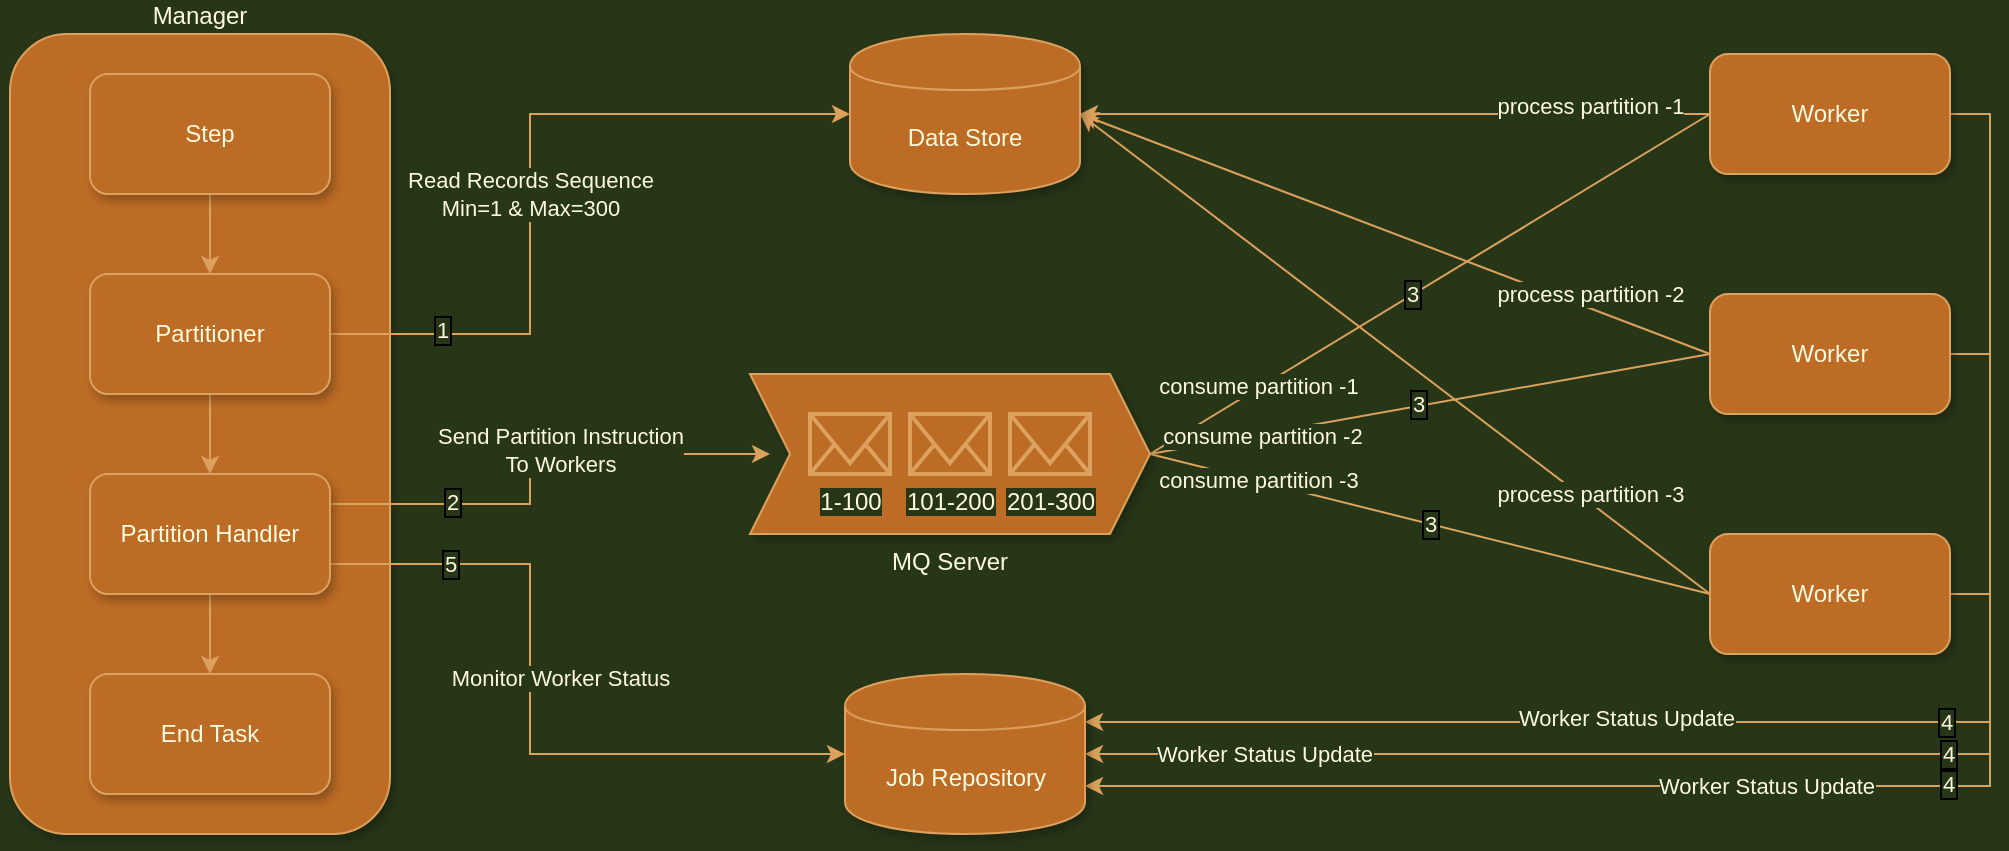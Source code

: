 <mxfile version="14.7.6" type="github">
  <diagram id="N8ujg134AY5-pSwGKWIb" name="Page-1">
    <mxGraphModel dx="2560" dy="1018" grid="1" gridSize="10" guides="1" tooltips="1" connect="1" arrows="1" fold="1" page="1" pageScale="1" pageWidth="1100" pageHeight="850" background="#283618" math="0" shadow="0">
      <root>
        <mxCell id="0" />
        <mxCell id="1" parent="0" />
        <mxCell id="v06ttbZFg-mQVMNtXIl2-1" value="Manager" style="rounded=1;whiteSpace=wrap;html=1;shadow=1;labelPosition=center;verticalLabelPosition=top;align=center;verticalAlign=bottom;labelBorderColor=none;fillColor=#BC6C25;strokeColor=#DDA15E;fontColor=#FEFAE0;" parent="1" vertex="1">
          <mxGeometry x="-1040" y="210" width="190" height="400" as="geometry" />
        </mxCell>
        <mxCell id="v06ttbZFg-mQVMNtXIl2-20" style="rounded=0;comic=0;orthogonalLoop=1;jettySize=auto;html=1;entryX=1;entryY=0.3;entryDx=0;entryDy=0;exitX=1;exitY=0.5;exitDx=0;exitDy=0;edgeStyle=orthogonalEdgeStyle;labelBorderColor=none;labelBackgroundColor=#283618;strokeColor=#DDA15E;fontColor=#FEFAE0;" parent="1" source="v06ttbZFg-mQVMNtXIl2-2" target="v06ttbZFg-mQVMNtXIl2-18" edge="1">
          <mxGeometry relative="1" as="geometry" />
        </mxCell>
        <mxCell id="uHiuThIKs9ukPwsspp7C-18" value="Worker Status Update" style="edgeLabel;html=1;align=center;verticalAlign=middle;resizable=0;points=[];labelBorderColor=none;labelBackgroundColor=#283618;fontColor=#FEFAE0;" parent="v06ttbZFg-mQVMNtXIl2-20" vertex="1" connectable="0">
          <mxGeometry x="0.303" y="-2" relative="1" as="geometry">
            <mxPoint as="offset" />
          </mxGeometry>
        </mxCell>
        <mxCell id="uHiuThIKs9ukPwsspp7C-51" value="4" style="edgeLabel;html=1;align=center;verticalAlign=middle;resizable=0;points=[];labelBorderColor=#000000;labelBackgroundColor=#283618;fontColor=#FEFAE0;" parent="v06ttbZFg-mQVMNtXIl2-20" vertex="1" connectable="0">
          <mxGeometry x="-0.108" relative="1" as="geometry">
            <mxPoint as="offset" />
          </mxGeometry>
        </mxCell>
        <mxCell id="uHiuThIKs9ukPwsspp7C-23" style="edgeStyle=none;rounded=0;comic=0;orthogonalLoop=1;jettySize=auto;html=1;entryX=1;entryY=0.5;entryDx=0;entryDy=0;startArrow=none;startFill=0;endArrow=classic;endFill=1;fillColor=#BC6C25;strokeColor=#DDA15E;labelBorderColor=none;labelBackgroundColor=#283618;fontColor=#FEFAE0;" parent="1" source="v06ttbZFg-mQVMNtXIl2-2" target="uHiuThIKs9ukPwsspp7C-5" edge="1">
          <mxGeometry relative="1" as="geometry" />
        </mxCell>
        <mxCell id="uHiuThIKs9ukPwsspp7C-29" value="process partition -1" style="edgeLabel;html=1;align=center;verticalAlign=middle;resizable=0;points=[];labelBorderColor=none;labelBackgroundColor=#283618;fontColor=#FEFAE0;" parent="uHiuThIKs9ukPwsspp7C-23" vertex="1" connectable="0">
          <mxGeometry x="-0.107" y="-4" relative="1" as="geometry">
            <mxPoint x="80.57" as="offset" />
          </mxGeometry>
        </mxCell>
        <mxCell id="v06ttbZFg-mQVMNtXIl2-2" value="Worker" style="rounded=1;whiteSpace=wrap;html=1;labelBorderColor=none;shadow=1;fillColor=#BC6C25;strokeColor=#DDA15E;fontColor=#FEFAE0;" parent="1" vertex="1">
          <mxGeometry x="-190" y="220" width="120" height="60" as="geometry" />
        </mxCell>
        <mxCell id="v06ttbZFg-mQVMNtXIl2-22" style="rounded=0;comic=0;orthogonalLoop=1;jettySize=auto;html=1;entryX=1;entryY=0.7;entryDx=0;entryDy=0;exitX=1;exitY=0.5;exitDx=0;exitDy=0;edgeStyle=orthogonalEdgeStyle;labelBorderColor=none;labelBackgroundColor=#283618;strokeColor=#DDA15E;fontColor=#FEFAE0;" parent="1" source="v06ttbZFg-mQVMNtXIl2-3" target="v06ttbZFg-mQVMNtXIl2-18" edge="1">
          <mxGeometry relative="1" as="geometry" />
        </mxCell>
        <mxCell id="uHiuThIKs9ukPwsspp7C-46" value="Worker Status Update" style="edgeLabel;html=1;align=center;verticalAlign=middle;resizable=0;points=[];labelBorderColor=none;labelBackgroundColor=#283618;fontColor=#FEFAE0;" parent="v06ttbZFg-mQVMNtXIl2-22" vertex="1" connectable="0">
          <mxGeometry x="0.011" relative="1" as="geometry">
            <mxPoint as="offset" />
          </mxGeometry>
        </mxCell>
        <mxCell id="uHiuThIKs9ukPwsspp7C-53" value="4" style="edgeLabel;html=1;align=center;verticalAlign=middle;resizable=0;points=[];labelBorderColor=#000000;labelBackgroundColor=#283618;fontColor=#FEFAE0;" parent="v06ttbZFg-mQVMNtXIl2-22" vertex="1" connectable="0">
          <mxGeometry x="-0.253" y="-1" relative="1" as="geometry">
            <mxPoint as="offset" />
          </mxGeometry>
        </mxCell>
        <mxCell id="uHiuThIKs9ukPwsspp7C-24" style="edgeStyle=none;rounded=0;comic=0;orthogonalLoop=1;jettySize=auto;html=1;entryX=1;entryY=0.5;entryDx=0;entryDy=0;startArrow=none;startFill=0;endArrow=classic;endFill=1;exitX=0;exitY=0.5;exitDx=0;exitDy=0;fillColor=#BC6C25;strokeColor=#DDA15E;labelBorderColor=none;labelBackgroundColor=#283618;fontColor=#FEFAE0;" parent="1" source="v06ttbZFg-mQVMNtXIl2-3" target="uHiuThIKs9ukPwsspp7C-5" edge="1">
          <mxGeometry relative="1" as="geometry" />
        </mxCell>
        <mxCell id="uHiuThIKs9ukPwsspp7C-30" value="process partition -2" style="edgeLabel;html=1;align=center;verticalAlign=middle;resizable=0;points=[];labelBorderColor=none;labelBackgroundColor=#283618;fontColor=#FEFAE0;" parent="uHiuThIKs9ukPwsspp7C-24" vertex="1" connectable="0">
          <mxGeometry x="-0.092" y="-1" relative="1" as="geometry">
            <mxPoint x="82.75" y="25.45" as="offset" />
          </mxGeometry>
        </mxCell>
        <mxCell id="v06ttbZFg-mQVMNtXIl2-3" value="Worker" style="rounded=1;whiteSpace=wrap;html=1;labelBorderColor=none;shadow=1;fillColor=#BC6C25;strokeColor=#DDA15E;fontColor=#FEFAE0;" parent="1" vertex="1">
          <mxGeometry x="-190" y="340" width="120" height="60" as="geometry" />
        </mxCell>
        <mxCell id="v06ttbZFg-mQVMNtXIl2-23" style="rounded=0;comic=0;orthogonalLoop=1;jettySize=auto;html=1;entryX=1;entryY=0.5;entryDx=0;entryDy=0;exitX=1;exitY=0.5;exitDx=0;exitDy=0;elbow=vertical;edgeStyle=orthogonalEdgeStyle;labelBorderColor=none;labelBackgroundColor=#283618;strokeColor=#DDA15E;fontColor=#FEFAE0;" parent="1" source="v06ttbZFg-mQVMNtXIl2-4" target="v06ttbZFg-mQVMNtXIl2-18" edge="1">
          <mxGeometry relative="1" as="geometry" />
        </mxCell>
        <mxCell id="uHiuThIKs9ukPwsspp7C-45" value="Worker Status Update" style="edgeLabel;html=1;align=center;verticalAlign=middle;resizable=0;points=[];labelBorderColor=none;labelBackgroundColor=#283618;fontColor=#FEFAE0;" parent="v06ttbZFg-mQVMNtXIl2-23" vertex="1" connectable="0">
          <mxGeometry x="0.678" relative="1" as="geometry">
            <mxPoint as="offset" />
          </mxGeometry>
        </mxCell>
        <mxCell id="uHiuThIKs9ukPwsspp7C-52" value="4" style="edgeLabel;html=1;align=center;verticalAlign=middle;resizable=0;points=[];labelBorderColor=#000000;labelBackgroundColor=#283618;fontColor=#FEFAE0;" parent="v06ttbZFg-mQVMNtXIl2-23" vertex="1" connectable="0">
          <mxGeometry x="-0.562" relative="1" as="geometry">
            <mxPoint as="offset" />
          </mxGeometry>
        </mxCell>
        <mxCell id="uHiuThIKs9ukPwsspp7C-25" style="edgeStyle=none;rounded=0;comic=0;orthogonalLoop=1;jettySize=auto;html=1;entryX=1;entryY=0.5;entryDx=0;entryDy=0;startArrow=none;startFill=0;endArrow=classic;endFill=1;exitX=0;exitY=0.5;exitDx=0;exitDy=0;fillColor=#BC6C25;strokeColor=#DDA15E;labelBorderColor=none;labelBackgroundColor=#283618;fontColor=#FEFAE0;" parent="1" source="v06ttbZFg-mQVMNtXIl2-4" target="uHiuThIKs9ukPwsspp7C-5" edge="1">
          <mxGeometry relative="1" as="geometry">
            <mxPoint x="-210" y="550" as="sourcePoint" />
          </mxGeometry>
        </mxCell>
        <mxCell id="uHiuThIKs9ukPwsspp7C-31" value="process partition -3" style="edgeLabel;html=1;align=center;verticalAlign=middle;resizable=0;points=[];labelBorderColor=none;labelBackgroundColor=#283618;fontColor=#FEFAE0;" parent="uHiuThIKs9ukPwsspp7C-25" vertex="1" connectable="0">
          <mxGeometry x="0.072" y="2" relative="1" as="geometry">
            <mxPoint x="109.84" y="76.89" as="offset" />
          </mxGeometry>
        </mxCell>
        <mxCell id="v06ttbZFg-mQVMNtXIl2-4" value="Worker" style="rounded=1;whiteSpace=wrap;html=1;labelBorderColor=none;shadow=1;fillColor=#BC6C25;strokeColor=#DDA15E;fontColor=#FEFAE0;" parent="1" vertex="1">
          <mxGeometry x="-190" y="460" width="120" height="60" as="geometry" />
        </mxCell>
        <mxCell id="v06ttbZFg-mQVMNtXIl2-8" style="edgeStyle=orthogonalEdgeStyle;rounded=0;orthogonalLoop=1;jettySize=auto;html=1;labelBorderColor=none;labelBackgroundColor=#283618;strokeColor=#DDA15E;fontColor=#FEFAE0;" parent="1" source="v06ttbZFg-mQVMNtXIl2-5" target="v06ttbZFg-mQVMNtXIl2-6" edge="1">
          <mxGeometry relative="1" as="geometry" />
        </mxCell>
        <mxCell id="v06ttbZFg-mQVMNtXIl2-5" value="Step" style="rounded=1;whiteSpace=wrap;html=1;labelBorderColor=none;shadow=1;fillColor=#BC6C25;strokeColor=#DDA15E;fontColor=#FEFAE0;" parent="1" vertex="1">
          <mxGeometry x="-1000" y="230" width="120" height="60" as="geometry" />
        </mxCell>
        <mxCell id="v06ttbZFg-mQVMNtXIl2-9" style="edgeStyle=orthogonalEdgeStyle;rounded=0;orthogonalLoop=1;jettySize=auto;html=1;labelBorderColor=none;labelBackgroundColor=#283618;strokeColor=#DDA15E;fontColor=#FEFAE0;" parent="1" source="v06ttbZFg-mQVMNtXIl2-6" target="v06ttbZFg-mQVMNtXIl2-7" edge="1">
          <mxGeometry relative="1" as="geometry" />
        </mxCell>
        <mxCell id="uHiuThIKs9ukPwsspp7C-6" style="edgeStyle=orthogonalEdgeStyle;rounded=0;comic=0;orthogonalLoop=1;jettySize=auto;html=1;entryX=0;entryY=0.5;entryDx=0;entryDy=0;labelBorderColor=none;labelBackgroundColor=#283618;strokeColor=#DDA15E;fontColor=#FEFAE0;" parent="1" source="v06ttbZFg-mQVMNtXIl2-6" target="uHiuThIKs9ukPwsspp7C-5" edge="1">
          <mxGeometry relative="1" as="geometry">
            <Array as="points">
              <mxPoint x="-780" y="360" />
              <mxPoint x="-780" y="250" />
            </Array>
          </mxGeometry>
        </mxCell>
        <mxCell id="uHiuThIKs9ukPwsspp7C-7" value="Read Records Sequence&lt;br&gt;Min=1 &amp;amp; Max=300" style="edgeLabel;html=1;align=center;verticalAlign=middle;resizable=0;points=[];labelBorderColor=none;labelBackgroundColor=#283618;fontColor=#FEFAE0;" parent="uHiuThIKs9ukPwsspp7C-6" vertex="1" connectable="0">
          <mxGeometry x="0.489" relative="1" as="geometry">
            <mxPoint x="-65.43" y="40" as="offset" />
          </mxGeometry>
        </mxCell>
        <mxCell id="uHiuThIKs9ukPwsspp7C-47" value="1" style="edgeLabel;html=1;align=center;verticalAlign=middle;resizable=0;points=[];labelBorderColor=#000000;labelBackgroundColor=#283618;fontColor=#FEFAE0;" parent="uHiuThIKs9ukPwsspp7C-6" vertex="1" connectable="0">
          <mxGeometry x="-0.701" y="2" relative="1" as="geometry">
            <mxPoint as="offset" />
          </mxGeometry>
        </mxCell>
        <mxCell id="v06ttbZFg-mQVMNtXIl2-6" value="Partitioner" style="rounded=1;whiteSpace=wrap;html=1;labelBorderColor=none;shadow=1;fillColor=#BC6C25;strokeColor=#DDA15E;fontColor=#FEFAE0;" parent="1" vertex="1">
          <mxGeometry x="-1000" y="330" width="120" height="60" as="geometry" />
        </mxCell>
        <mxCell id="v06ttbZFg-mQVMNtXIl2-13" style="edgeStyle=orthogonalEdgeStyle;rounded=0;orthogonalLoop=1;jettySize=auto;html=1;comic=0;entryX=0.05;entryY=0.5;entryDx=0;entryDy=0;entryPerimeter=0;labelBorderColor=none;exitX=1;exitY=0.25;exitDx=0;exitDy=0;labelBackgroundColor=#283618;strokeColor=#DDA15E;fontColor=#FEFAE0;" parent="1" source="v06ttbZFg-mQVMNtXIl2-7" target="uHiuThIKs9ukPwsspp7C-9" edge="1">
          <mxGeometry relative="1" as="geometry">
            <mxPoint x="-650" y="470" as="targetPoint" />
            <Array as="points">
              <mxPoint x="-780" y="445" />
              <mxPoint x="-780" y="420" />
            </Array>
          </mxGeometry>
        </mxCell>
        <mxCell id="uHiuThIKs9ukPwsspp7C-15" value="Send Partition Instruction&lt;br&gt;To Workers" style="edgeLabel;html=1;align=center;verticalAlign=middle;resizable=0;points=[];labelBorderColor=none;labelBackgroundColor=#283618;fontColor=#FEFAE0;" parent="v06ttbZFg-mQVMNtXIl2-13" vertex="1" connectable="0">
          <mxGeometry x="-0.17" y="-1" relative="1" as="geometry">
            <mxPoint x="14" y="-26.03" as="offset" />
          </mxGeometry>
        </mxCell>
        <mxCell id="uHiuThIKs9ukPwsspp7C-48" value="2" style="edgeLabel;html=1;align=center;verticalAlign=middle;resizable=0;points=[];labelBorderColor=#000000;labelBackgroundColor=#283618;fontColor=#FEFAE0;" parent="v06ttbZFg-mQVMNtXIl2-13" vertex="1" connectable="0">
          <mxGeometry x="-0.507" y="1" relative="1" as="geometry">
            <mxPoint as="offset" />
          </mxGeometry>
        </mxCell>
        <mxCell id="uHiuThIKs9ukPwsspp7C-4" style="edgeStyle=orthogonalEdgeStyle;rounded=0;comic=0;orthogonalLoop=1;jettySize=auto;html=1;labelBorderColor=none;labelBackgroundColor=#283618;strokeColor=#DDA15E;fontColor=#FEFAE0;" parent="1" source="v06ttbZFg-mQVMNtXIl2-7" target="uHiuThIKs9ukPwsspp7C-3" edge="1">
          <mxGeometry relative="1" as="geometry" />
        </mxCell>
        <mxCell id="uHiuThIKs9ukPwsspp7C-16" style="edgeStyle=orthogonalEdgeStyle;rounded=0;comic=0;orthogonalLoop=1;jettySize=auto;html=1;entryX=0;entryY=0.5;entryDx=0;entryDy=0;elbow=vertical;labelBorderColor=none;exitX=1;exitY=0.75;exitDx=0;exitDy=0;labelBackgroundColor=#283618;strokeColor=#DDA15E;fontColor=#FEFAE0;" parent="1" source="v06ttbZFg-mQVMNtXIl2-7" target="v06ttbZFg-mQVMNtXIl2-18" edge="1">
          <mxGeometry relative="1" as="geometry">
            <Array as="points">
              <mxPoint x="-780" y="475" />
              <mxPoint x="-780" y="570" />
            </Array>
          </mxGeometry>
        </mxCell>
        <mxCell id="uHiuThIKs9ukPwsspp7C-17" value="Monitor Worker Status" style="edgeLabel;html=1;align=center;verticalAlign=middle;resizable=0;points=[];labelBorderColor=none;labelBackgroundColor=#283618;fontColor=#FEFAE0;" parent="uHiuThIKs9ukPwsspp7C-16" vertex="1" connectable="0">
          <mxGeometry x="-0.028" y="5" relative="1" as="geometry">
            <mxPoint x="9.43" y="-15" as="offset" />
          </mxGeometry>
        </mxCell>
        <mxCell id="uHiuThIKs9ukPwsspp7C-54" value="5" style="edgeLabel;html=1;align=center;verticalAlign=middle;resizable=0;points=[];labelBorderColor=#000000;labelBackgroundColor=#283618;fontColor=#FEFAE0;" parent="uHiuThIKs9ukPwsspp7C-16" vertex="1" connectable="0">
          <mxGeometry x="-0.66" relative="1" as="geometry">
            <mxPoint as="offset" />
          </mxGeometry>
        </mxCell>
        <mxCell id="v06ttbZFg-mQVMNtXIl2-7" value="Partition Handler" style="rounded=1;whiteSpace=wrap;html=1;labelBorderColor=none;shadow=1;fillColor=#BC6C25;strokeColor=#DDA15E;fontColor=#FEFAE0;" parent="1" vertex="1">
          <mxGeometry x="-1000" y="430" width="120" height="60" as="geometry" />
        </mxCell>
        <mxCell id="v06ttbZFg-mQVMNtXIl2-15" style="rounded=0;comic=0;orthogonalLoop=1;jettySize=auto;html=1;entryX=0;entryY=0.5;entryDx=0;entryDy=0;exitX=1;exitY=0.5;exitDx=0;exitDy=0;endArrow=none;endFill=0;startArrow=none;startFill=0;fillColor=#BC6C25;strokeColor=#DDA15E;labelBorderColor=none;labelBackgroundColor=#283618;fontColor=#FEFAE0;" parent="1" source="uHiuThIKs9ukPwsspp7C-9" target="v06ttbZFg-mQVMNtXIl2-2" edge="1">
          <mxGeometry relative="1" as="geometry">
            <mxPoint x="-500" y="470" as="sourcePoint" />
          </mxGeometry>
        </mxCell>
        <mxCell id="uHiuThIKs9ukPwsspp7C-34" value="consume partition -1" style="edgeLabel;html=1;align=center;verticalAlign=middle;resizable=0;points=[];labelBorderColor=none;labelBackgroundColor=#283618;fontColor=#FEFAE0;" parent="v06ttbZFg-mQVMNtXIl2-15" vertex="1" connectable="0">
          <mxGeometry x="-0.613" y="1" relative="1" as="geometry">
            <mxPoint as="offset" />
          </mxGeometry>
        </mxCell>
        <mxCell id="uHiuThIKs9ukPwsspp7C-49" value="3" style="edgeLabel;html=1;align=center;verticalAlign=middle;resizable=0;points=[];labelBorderColor=#000000;labelBackgroundColor=#283618;fontColor=#FEFAE0;" parent="v06ttbZFg-mQVMNtXIl2-15" vertex="1" connectable="0">
          <mxGeometry x="-0.066" y="1" relative="1" as="geometry">
            <mxPoint as="offset" />
          </mxGeometry>
        </mxCell>
        <mxCell id="v06ttbZFg-mQVMNtXIl2-16" style="rounded=0;comic=0;orthogonalLoop=1;jettySize=auto;html=1;entryX=0;entryY=0.5;entryDx=0;entryDy=0;exitX=1;exitY=0.5;exitDx=0;exitDy=0;endArrow=none;endFill=0;startArrow=none;startFill=0;fillColor=#BC6C25;strokeColor=#DDA15E;labelBorderColor=none;labelBackgroundColor=#283618;fontColor=#FEFAE0;" parent="1" source="uHiuThIKs9ukPwsspp7C-9" target="v06ttbZFg-mQVMNtXIl2-3" edge="1">
          <mxGeometry relative="1" as="geometry">
            <mxPoint x="-500" y="470" as="sourcePoint" />
          </mxGeometry>
        </mxCell>
        <mxCell id="uHiuThIKs9ukPwsspp7C-35" value="consume partition -2" style="edgeLabel;html=1;align=center;verticalAlign=middle;resizable=0;points=[];labelBorderColor=none;labelBackgroundColor=#283618;fontColor=#FEFAE0;" parent="v06ttbZFg-mQVMNtXIl2-16" vertex="1" connectable="0">
          <mxGeometry x="-0.607" y="-1" relative="1" as="geometry">
            <mxPoint as="offset" />
          </mxGeometry>
        </mxCell>
        <mxCell id="uHiuThIKs9ukPwsspp7C-50" value="3" style="edgeLabel;html=1;align=center;verticalAlign=middle;resizable=0;points=[];labelBorderColor=#000000;labelBackgroundColor=#283618;fontColor=#FEFAE0;" parent="v06ttbZFg-mQVMNtXIl2-16" vertex="1" connectable="0">
          <mxGeometry x="-0.042" y="1" relative="1" as="geometry">
            <mxPoint as="offset" />
          </mxGeometry>
        </mxCell>
        <mxCell id="v06ttbZFg-mQVMNtXIl2-17" value="3" style="rounded=0;comic=0;orthogonalLoop=1;jettySize=auto;html=1;entryX=0;entryY=0.5;entryDx=0;entryDy=0;exitX=1;exitY=0.5;exitDx=0;exitDy=0;endArrow=none;endFill=0;startArrow=none;startFill=0;fillColor=#BC6C25;strokeColor=#DDA15E;labelBorderColor=#000000;labelBackgroundColor=#283618;fontColor=#FEFAE0;" parent="1" source="uHiuThIKs9ukPwsspp7C-9" target="v06ttbZFg-mQVMNtXIl2-4" edge="1">
          <mxGeometry relative="1" as="geometry">
            <mxPoint x="-500" y="470" as="sourcePoint" />
          </mxGeometry>
        </mxCell>
        <mxCell id="uHiuThIKs9ukPwsspp7C-36" value="consume partition -3" style="edgeLabel;html=1;align=center;verticalAlign=middle;resizable=0;points=[];labelBorderColor=none;labelBackgroundColor=#283618;fontColor=#FEFAE0;" parent="v06ttbZFg-mQVMNtXIl2-17" vertex="1" connectable="0">
          <mxGeometry x="-0.615" relative="1" as="geometry">
            <mxPoint y="-1" as="offset" />
          </mxGeometry>
        </mxCell>
        <mxCell id="v06ttbZFg-mQVMNtXIl2-18" value="Job Repository" style="shape=cylinder;whiteSpace=wrap;html=1;boundedLbl=1;backgroundOutline=1;shadow=1;labelBorderColor=none;fillColor=#BC6C25;strokeColor=#DDA15E;fontColor=#FEFAE0;" parent="1" vertex="1">
          <mxGeometry x="-622.5" y="530" width="120" height="80" as="geometry" />
        </mxCell>
        <mxCell id="uHiuThIKs9ukPwsspp7C-3" value="End Task" style="rounded=1;whiteSpace=wrap;html=1;shadow=1;labelBorderColor=none;fillColor=#BC6C25;strokeColor=#DDA15E;fontColor=#FEFAE0;" parent="1" vertex="1">
          <mxGeometry x="-1000" y="530" width="120" height="60" as="geometry" />
        </mxCell>
        <mxCell id="uHiuThIKs9ukPwsspp7C-5" value="Data Store" style="shape=cylinder;whiteSpace=wrap;html=1;boundedLbl=1;backgroundOutline=1;shadow=1;labelBorderColor=none;fillColor=#BC6C25;strokeColor=#DDA15E;fontColor=#FEFAE0;" parent="1" vertex="1">
          <mxGeometry x="-620" y="210" width="115" height="80" as="geometry" />
        </mxCell>
        <mxCell id="uHiuThIKs9ukPwsspp7C-9" value="MQ Server" style="shape=step;perimeter=stepPerimeter;whiteSpace=wrap;html=1;fixedSize=1;shadow=1;labelPosition=center;verticalLabelPosition=bottom;align=center;verticalAlign=top;labelBorderColor=none;fillColor=#BC6C25;strokeColor=#DDA15E;fontColor=#FEFAE0;" parent="1" vertex="1">
          <mxGeometry x="-670" y="380" width="200" height="80" as="geometry" />
        </mxCell>
        <mxCell id="uHiuThIKs9ukPwsspp7C-10" value="1-100" style="html=1;verticalLabelPosition=bottom;align=center;verticalAlign=top;strokeWidth=2;strokeColor=#DDA15E;shadow=0;dashed=0;shape=mxgraph.ios7.icons.mail;labelBorderColor=none;labelBackgroundColor=#283618;fillColor=#BC6C25;fontColor=#FEFAE0;" parent="1" vertex="1">
          <mxGeometry x="-640" y="400" width="40" height="30" as="geometry" />
        </mxCell>
        <mxCell id="uHiuThIKs9ukPwsspp7C-11" value="101-200" style="html=1;verticalLabelPosition=bottom;align=center;verticalAlign=top;strokeWidth=2;strokeColor=#DDA15E;shadow=0;dashed=0;shape=mxgraph.ios7.icons.mail;labelBorderColor=none;labelBackgroundColor=#283618;fillColor=#BC6C25;fontColor=#FEFAE0;" parent="1" vertex="1">
          <mxGeometry x="-590" y="400" width="40" height="30" as="geometry" />
        </mxCell>
        <mxCell id="uHiuThIKs9ukPwsspp7C-12" value="201-300" style="html=1;verticalLabelPosition=bottom;align=center;verticalAlign=top;strokeWidth=2;strokeColor=#DDA15E;shadow=0;dashed=0;shape=mxgraph.ios7.icons.mail;labelBorderColor=none;labelBackgroundColor=#283618;fillColor=#BC6C25;fontColor=#FEFAE0;" parent="1" vertex="1">
          <mxGeometry x="-540" y="400" width="40" height="30" as="geometry" />
        </mxCell>
      </root>
    </mxGraphModel>
  </diagram>
</mxfile>
